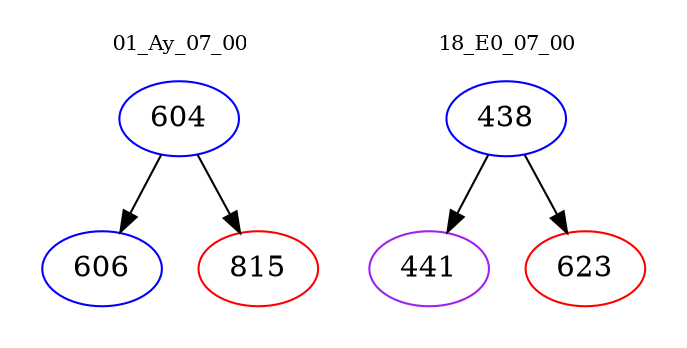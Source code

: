digraph{
subgraph cluster_0 {
color = white
label = "01_Ay_07_00";
fontsize=10;
T0_604 [label="604", color="blue"]
T0_604 -> T0_606 [color="black"]
T0_606 [label="606", color="blue"]
T0_604 -> T0_815 [color="black"]
T0_815 [label="815", color="red"]
}
subgraph cluster_1 {
color = white
label = "18_E0_07_00";
fontsize=10;
T1_438 [label="438", color="blue"]
T1_438 -> T1_441 [color="black"]
T1_441 [label="441", color="purple"]
T1_438 -> T1_623 [color="black"]
T1_623 [label="623", color="red"]
}
}

